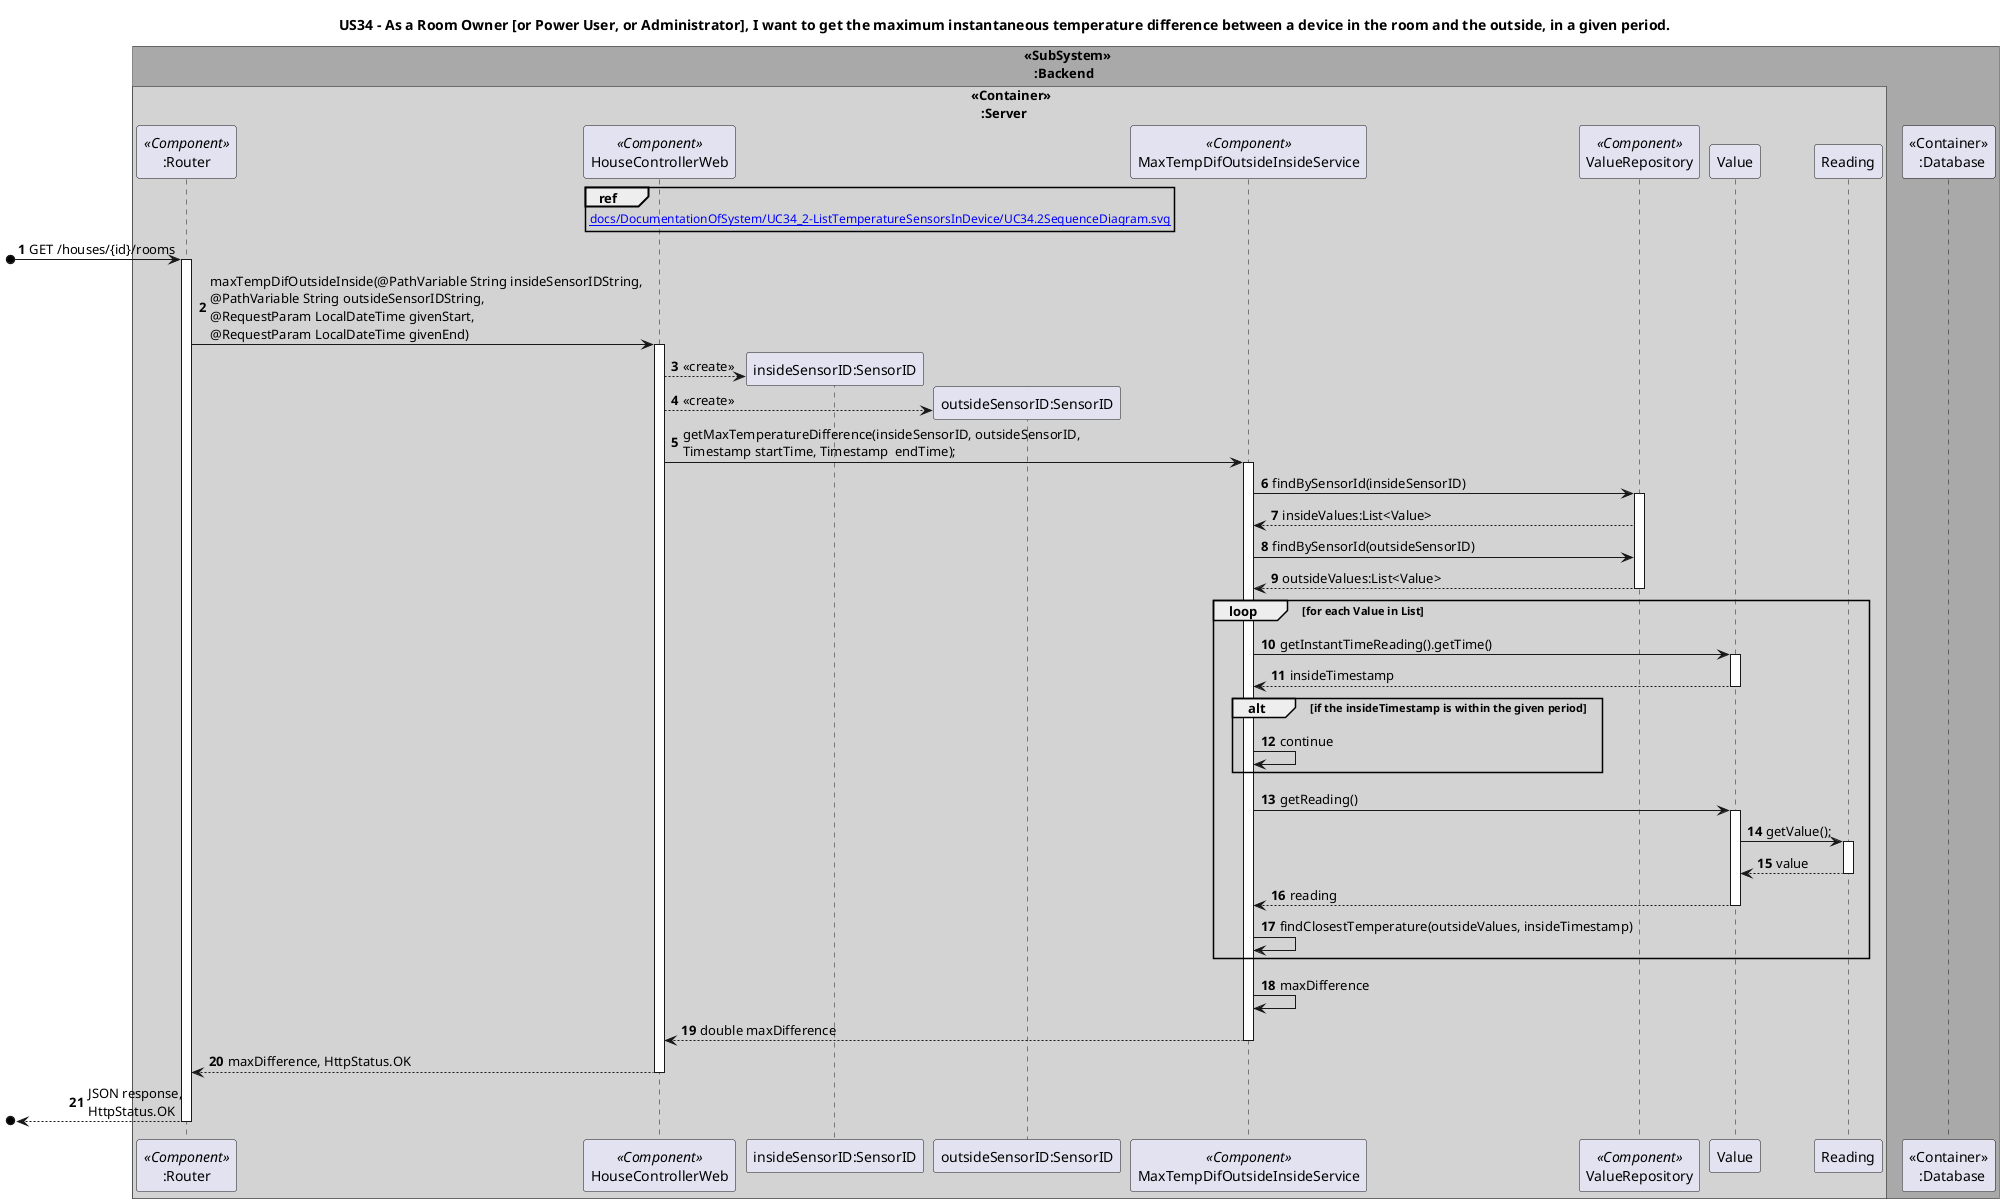 @startuml
'https://plantuml.com/sequence-diagram
title US34 - As a Room Owner [or Power User, or Administrator], I want to get the maximum instantaneous temperature difference between a device in the room and the outside, in a given period.


!pragma teoz true
box " <<SubSystem>>\n    :Backend " #DarkGrey
box " <<Container>>\n    :Server" #LightGrey
autonumber
participant ":Router" as Router <<Component>>
participant "HouseControllerWeb" as controller <<Component>>
participant "insideSensorID:SensorID" as sensorID1
participant "outsideSensorID:SensorID" as sensorID2
participant "MaxTempDifOutsideInsideService" as service <<Component>>

participant "ValueRepository" as valueRepo <<Component>>
participant "Value" as value
participant "Reading" as reading
end box
participant "<<Container>>\n  :Database"
end box

ref over controller
[[docs/DocumentationOfSystem/UC34_2-ListTemperatureSensorsInDevice/UC34.2SequenceDiagram.svg]]
end ref


[o-> Router: GET /houses/{id}/rooms
activate Router
Router -> controller: maxTempDifOutsideInside(@PathVariable String insideSensorIDString,\n@PathVariable String outsideSensorIDString,\n@RequestParam LocalDateTime givenStart,\n@RequestParam LocalDateTime givenEnd)
activate controller
controller --> sensorID1**: <<create>>
controller --> sensorID2**: <<create>>
controller -> service: getMaxTemperatureDifference(insideSensorID, outsideSensorID,\nTimestamp startTime, Timestamp  endTime);
activate service
service -> valueRepo: findBySensorId(insideSensorID)
activate valueRepo
valueRepo --> service: insideValues:List<Value>
service -> valueRepo: findBySensorId(outsideSensorID)
valueRepo --> service: outsideValues:List<Value>
deactivate valueRepo

loop for each Value in List
    service -> value: getInstantTimeReading().getTime()
    activate value
    value --> service: insideTimestamp
    deactivate value
    alt if the insideTimestamp is within the given period
    service -> service: continue
    end
    service -> value: getReading()
    activate value
    value -> reading: getValue();
    activate reading
    reading --> value: value
    deactivate reading
    value --> service: reading
    deactivate value
    service -> service: findClosestTemperature(outsideValues, insideTimestamp)
end
service -> service: maxDifference
service --> controller: double maxDifference
deactivate service

controller --> Router: maxDifference, HttpStatus.OK
deactivate controller

[o<-- Router: JSON response, \nHttpStatus.OK
deactivate Router

@enduml